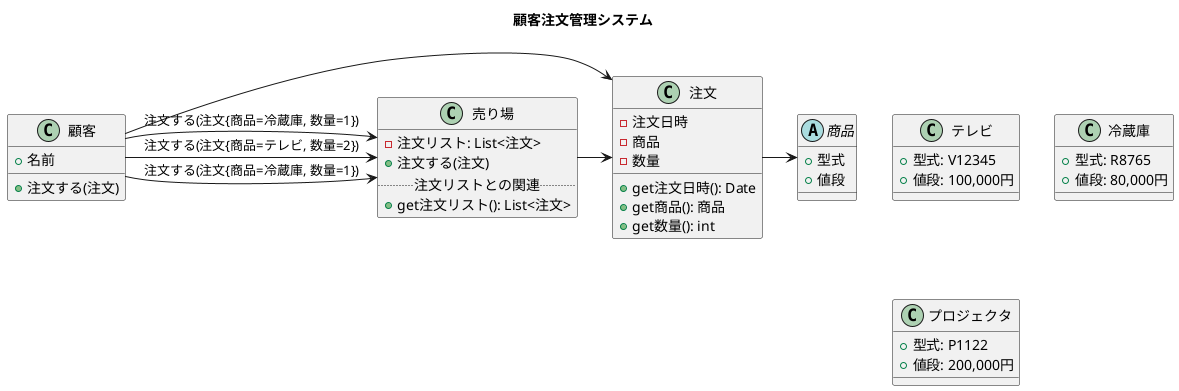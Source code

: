 @startuml 演習3-7
title 顧客注文管理システム
class 顧客 {
  +名前
  +注文する(注文)
}
abstract class 商品 {
  +型式
  +値段
}
class テレビ {
  +型式: V12345
  +値段: 100,000円
}
class 冷蔵庫 {
  +型式: R8765
  +値段: 80,000円
}
class プロジェクタ {
  +型式: P1122
  +値段: 200,000円
}
class 売り場 {
  -注文リスト: List<注文>
  +注文する(注文)
  ..注文リストとの関連..
  +get注文リスト(): List<注文>
}
class 注文 {
  -注文日時
  -商品
  -数量
  +get注文日時(): Date
  +get商品(): 商品
  +get数量(): int
}
顧客 -> 注文
注文 -> 商品
売り場 -> 注文
顧客 -> 売り場: 注文する(注文{商品=テレビ, 数量=2})
顧客 -> 売り場: 注文する(注文{商品=冷蔵庫, 数量=1})
顧客 -> 売り場: 注文する(注文{商品=冷蔵庫, 数量=1})
@enduml